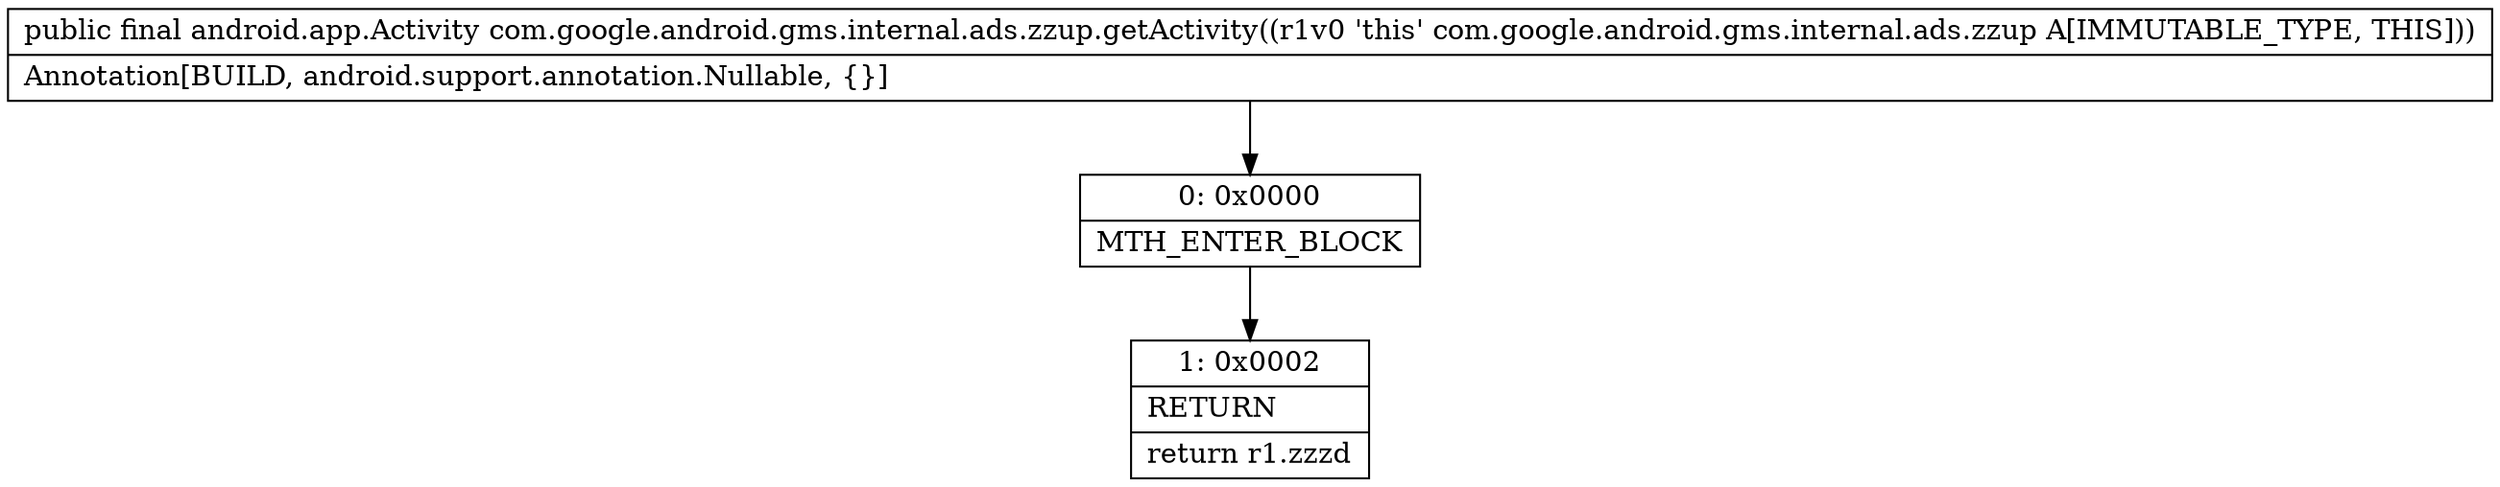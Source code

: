 digraph "CFG forcom.google.android.gms.internal.ads.zzup.getActivity()Landroid\/app\/Activity;" {
Node_0 [shape=record,label="{0\:\ 0x0000|MTH_ENTER_BLOCK\l}"];
Node_1 [shape=record,label="{1\:\ 0x0002|RETURN\l|return r1.zzzd\l}"];
MethodNode[shape=record,label="{public final android.app.Activity com.google.android.gms.internal.ads.zzup.getActivity((r1v0 'this' com.google.android.gms.internal.ads.zzup A[IMMUTABLE_TYPE, THIS]))  | Annotation[BUILD, android.support.annotation.Nullable, \{\}]\l}"];
MethodNode -> Node_0;
Node_0 -> Node_1;
}

